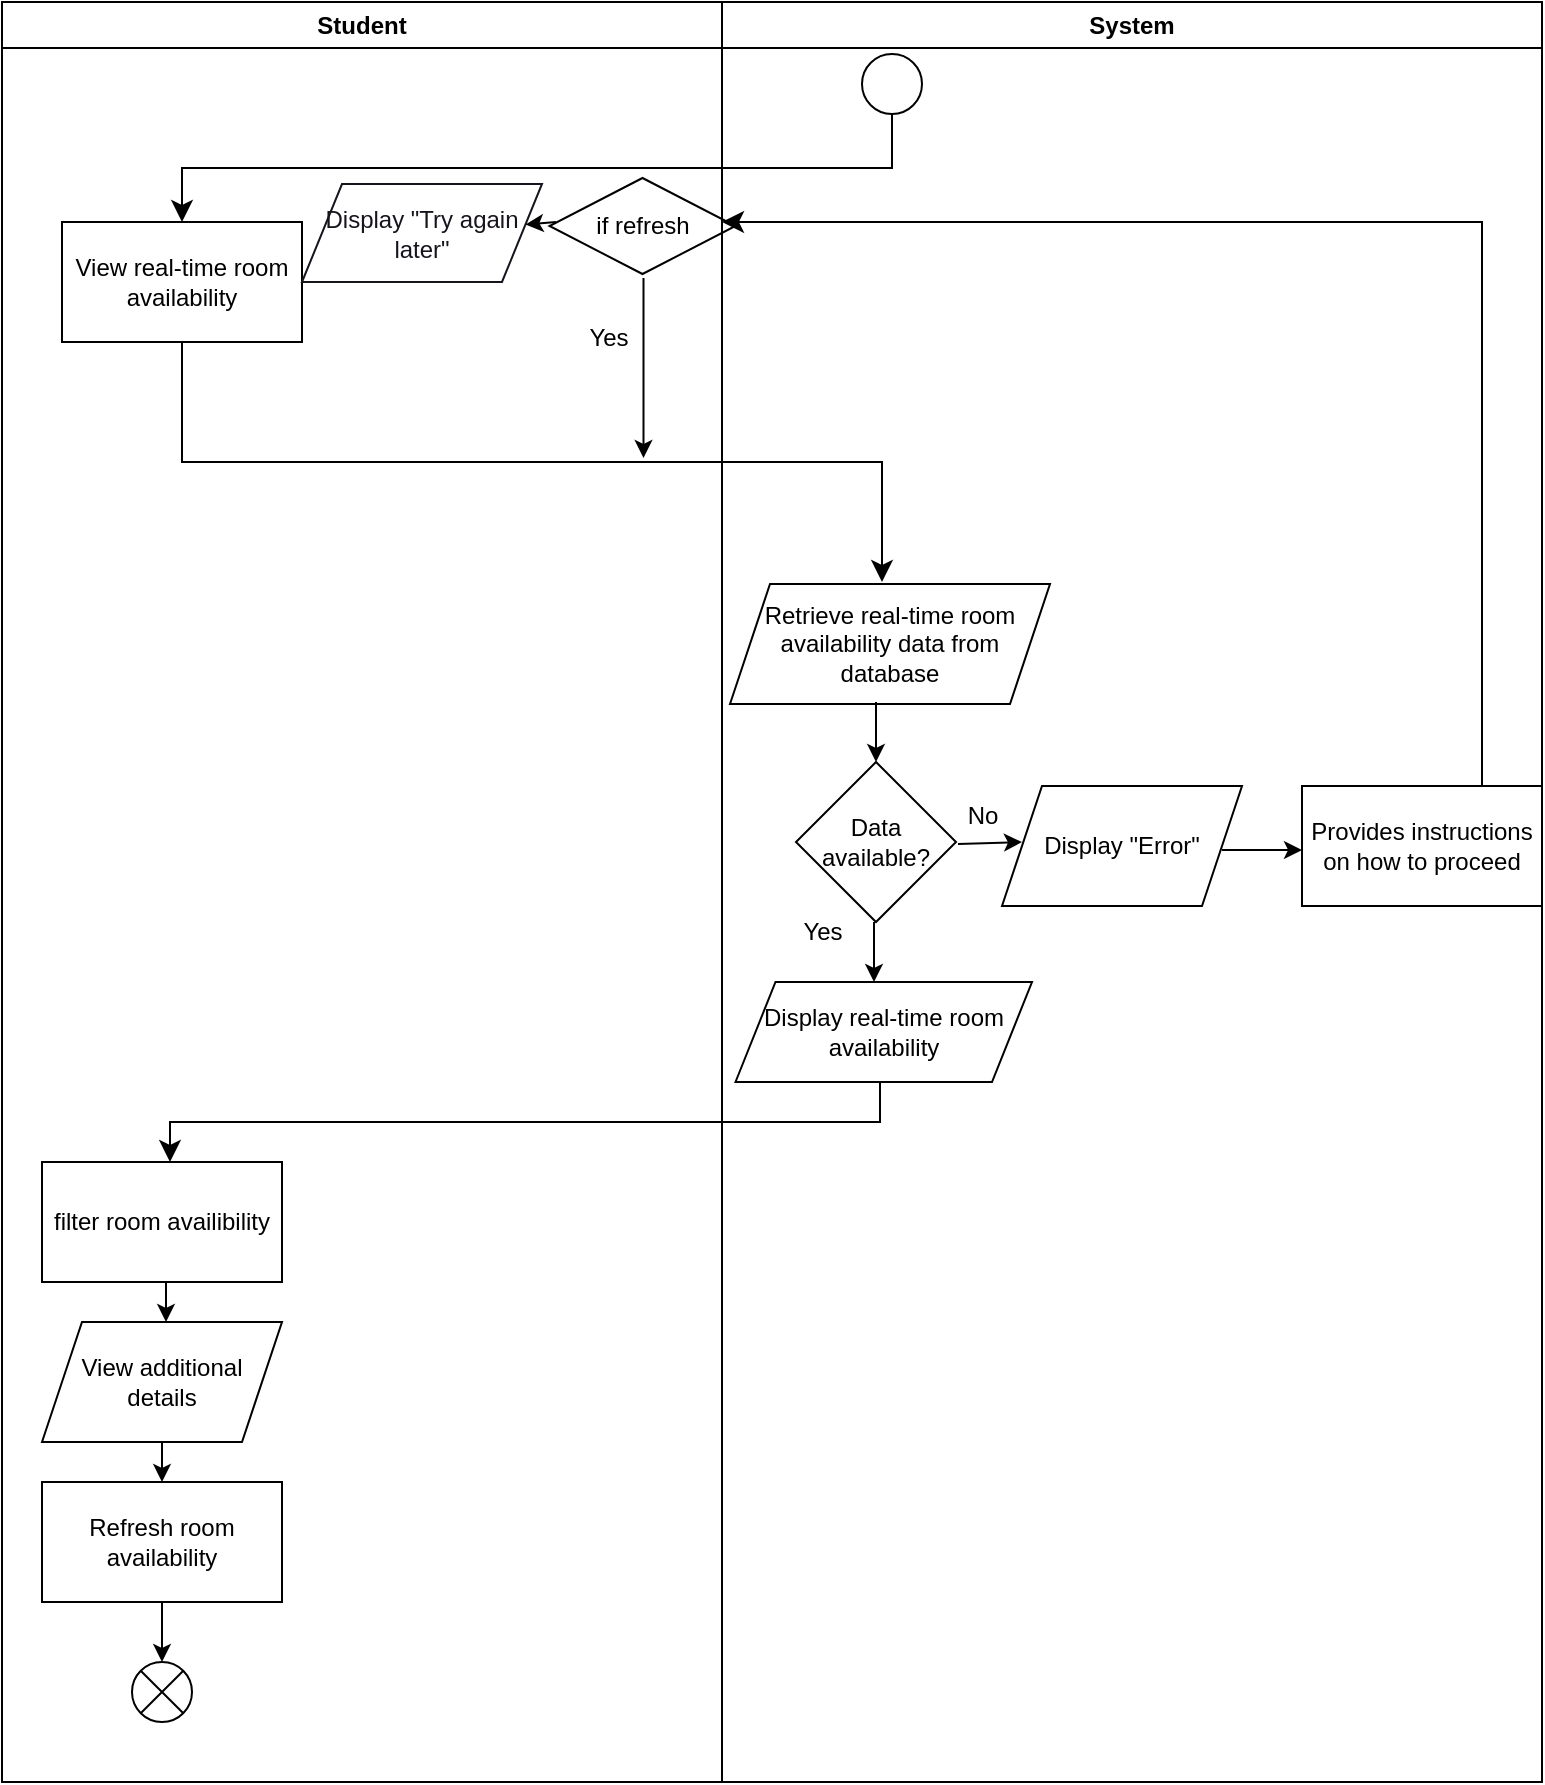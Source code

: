 <mxfile>
    <diagram id="zLIVDv8IwRrsxqDlCKAp" name="Page-1">
        <mxGraphModel dx="1590" dy="1847" grid="1" gridSize="10" guides="1" tooltips="1" connect="1" arrows="1" fold="1" page="1" pageScale="1" pageWidth="850" pageHeight="1100" math="0" shadow="0">
            <root>
                <mxCell id="0"/>
                <mxCell id="1" parent="0"/>
                <mxCell id="2" value="" style="edgeStyle=elbowEdgeStyle;elbow=vertical;endArrow=classic;html=1;curved=0;rounded=0;endSize=8;startSize=8;entryX=0.5;entryY=0;entryDx=0;entryDy=0;" parent="1" target="3" edge="1">
                    <mxGeometry width="50" height="50" relative="1" as="geometry">
                        <mxPoint x="515" y="46" as="sourcePoint"/>
                        <mxPoint x="160" y="90" as="targetPoint"/>
                    </mxGeometry>
                </mxCell>
                <mxCell id="3" value="View real-time room availability" style="rounded=0;whiteSpace=wrap;html=1;" parent="1" vertex="1">
                    <mxGeometry x="100" y="100" width="120" height="60" as="geometry"/>
                </mxCell>
                <mxCell id="6" value="" style="edgeStyle=elbowEdgeStyle;elbow=vertical;endArrow=classic;html=1;curved=0;rounded=0;endSize=8;startSize=8;exitX=0.5;exitY=1;exitDx=0;exitDy=0;" parent="1" source="3" edge="1">
                    <mxGeometry width="50" height="50" relative="1" as="geometry">
                        <mxPoint x="160" y="240" as="sourcePoint"/>
                        <mxPoint x="510" y="280" as="targetPoint"/>
                    </mxGeometry>
                </mxCell>
                <mxCell id="7" value="Retrieve real-time room availability data from database" style="shape=parallelogram;perimeter=parallelogramPerimeter;whiteSpace=wrap;html=1;fixedSize=1;" parent="1" vertex="1">
                    <mxGeometry x="434" y="281" width="160" height="60" as="geometry"/>
                </mxCell>
                <mxCell id="8" value="" style="endArrow=classic;html=1;" parent="1" edge="1">
                    <mxGeometry width="50" height="50" relative="1" as="geometry">
                        <mxPoint x="507" y="340" as="sourcePoint"/>
                        <mxPoint x="507" y="370" as="targetPoint"/>
                    </mxGeometry>
                </mxCell>
                <mxCell id="9" value="Data available?" style="rhombus;whiteSpace=wrap;html=1;" parent="1" vertex="1">
                    <mxGeometry x="467" y="370" width="80" height="80" as="geometry"/>
                </mxCell>
                <mxCell id="10" value="" style="edgeStyle=elbowEdgeStyle;elbow=vertical;endArrow=classic;html=1;curved=0;rounded=0;endSize=8;startSize=8;" parent="1" edge="1">
                    <mxGeometry width="50" height="50" relative="1" as="geometry">
                        <mxPoint x="509" y="530" as="sourcePoint"/>
                        <mxPoint x="154" y="570" as="targetPoint"/>
                    </mxGeometry>
                </mxCell>
                <mxCell id="12" value="filter room availibility" style="rounded=0;whiteSpace=wrap;html=1;" parent="1" vertex="1">
                    <mxGeometry x="90" y="570" width="120" height="60" as="geometry"/>
                </mxCell>
                <mxCell id="13" value="" style="endArrow=classic;html=1;" parent="1" edge="1">
                    <mxGeometry width="50" height="50" relative="1" as="geometry">
                        <mxPoint x="152" y="630" as="sourcePoint"/>
                        <mxPoint x="152" y="650" as="targetPoint"/>
                    </mxGeometry>
                </mxCell>
                <mxCell id="14" value="View additional details" style="shape=parallelogram;perimeter=parallelogramPerimeter;whiteSpace=wrap;html=1;fixedSize=1;fontFamily=Helvetica;fontSize=12;fontColor=default;align=center;strokeColor=default;fillColor=default;" parent="1" vertex="1">
                    <mxGeometry x="90" y="650" width="120" height="60" as="geometry"/>
                </mxCell>
                <mxCell id="15" value="" style="endArrow=classic;html=1;" parent="1" edge="1">
                    <mxGeometry width="50" height="50" relative="1" as="geometry">
                        <mxPoint x="150" y="710" as="sourcePoint"/>
                        <mxPoint x="150" y="730" as="targetPoint"/>
                    </mxGeometry>
                </mxCell>
                <mxCell id="16" value="" style="shape=sumEllipse;perimeter=ellipsePerimeter;whiteSpace=wrap;html=1;backgroundOutline=1;" parent="1" vertex="1">
                    <mxGeometry x="135" y="820" width="30" height="30" as="geometry"/>
                </mxCell>
                <mxCell id="17" value="Yes" style="text;html=1;align=center;verticalAlign=middle;resizable=0;points=[];autosize=1;strokeColor=none;fillColor=none;" parent="1" vertex="1">
                    <mxGeometry x="460" y="440" width="40" height="30" as="geometry"/>
                </mxCell>
                <mxCell id="18" value="" style="endArrow=classic;html=1;" parent="1" edge="1">
                    <mxGeometry width="50" height="50" relative="1" as="geometry">
                        <mxPoint x="548" y="411" as="sourcePoint"/>
                        <mxPoint x="580" y="410" as="targetPoint"/>
                    </mxGeometry>
                </mxCell>
                <mxCell id="19" value="No" style="text;html=1;align=center;verticalAlign=middle;resizable=0;points=[];autosize=1;strokeColor=none;fillColor=none;" parent="1" vertex="1">
                    <mxGeometry x="540" y="382" width="40" height="30" as="geometry"/>
                </mxCell>
                <mxCell id="20" value="Display &quot;Error&quot;" style="shape=parallelogram;perimeter=parallelogramPerimeter;whiteSpace=wrap;html=1;fixedSize=1;" parent="1" vertex="1">
                    <mxGeometry x="570" y="382" width="120" height="60" as="geometry"/>
                </mxCell>
                <mxCell id="21" value="" style="endArrow=classic;html=1;" parent="1" edge="1">
                    <mxGeometry width="50" height="50" relative="1" as="geometry">
                        <mxPoint x="680" y="414" as="sourcePoint"/>
                        <mxPoint x="720" y="414" as="targetPoint"/>
                    </mxGeometry>
                </mxCell>
                <mxCell id="22" value="Provides instructions on how to proceed" style="rounded=0;whiteSpace=wrap;html=1;" parent="1" vertex="1">
                    <mxGeometry x="720" y="382" width="120" height="60" as="geometry"/>
                </mxCell>
                <mxCell id="33" value="" style="endArrow=classic;html=1;" parent="1" edge="1">
                    <mxGeometry width="50" height="50" relative="1" as="geometry">
                        <mxPoint x="506" y="450" as="sourcePoint"/>
                        <mxPoint x="506" y="480" as="targetPoint"/>
                    </mxGeometry>
                </mxCell>
                <mxCell id="34" value="Display real-time room availability" style="shape=parallelogram;perimeter=parallelogramPerimeter;whiteSpace=wrap;html=1;fixedSize=1;" parent="1" vertex="1">
                    <mxGeometry x="436.75" y="480" width="148.25" height="50" as="geometry"/>
                </mxCell>
                <mxCell id="36" value="Refresh room availability" style="rounded=0;whiteSpace=wrap;html=1;fontFamily=Helvetica;fontSize=12;fontColor=default;align=center;strokeColor=default;fillColor=default;" parent="1" vertex="1">
                    <mxGeometry x="90" y="730" width="120" height="60" as="geometry"/>
                </mxCell>
                <mxCell id="37" value="" style="endArrow=classic;html=1;" parent="1" edge="1">
                    <mxGeometry width="50" height="50" relative="1" as="geometry">
                        <mxPoint x="150" y="790" as="sourcePoint"/>
                        <mxPoint x="150" y="820" as="targetPoint"/>
                    </mxGeometry>
                </mxCell>
                <mxCell id="42" value="" style="ellipse;" parent="1" vertex="1">
                    <mxGeometry x="500" y="16" width="30" height="30" as="geometry"/>
                </mxCell>
                <mxCell id="45" value="&lt;font color=&quot;#18141d&quot;&gt;Display &quot;Try again later&quot;&lt;/font&gt;" style="shape=parallelogram;perimeter=parallelogramPerimeter;whiteSpace=wrap;html=1;fixedSize=1;fontFamily=Helvetica;fontSize=12;fontColor=rgb(240, 240, 240);align=center;strokeColor=#18141D;fillColor=#FFFFFF;" parent="1" vertex="1">
                    <mxGeometry x="220" y="81" width="120" height="49" as="geometry"/>
                </mxCell>
                <mxCell id="48" value="Student" style="swimlane;whiteSpace=wrap;html=1;" parent="1" vertex="1">
                    <mxGeometry x="70" y="-10" width="360" height="890" as="geometry"/>
                </mxCell>
                <mxCell id="24" value="if refresh" style="rhombus;whiteSpace=wrap;html=1;fontFamily=Helvetica;fontSize=12;fontColor=default;align=center;strokeColor=default;fillColor=default;" parent="48" vertex="1">
                    <mxGeometry x="273.75" y="88" width="93" height="48" as="geometry"/>
                </mxCell>
                <mxCell id="41" value="Yes" style="text;html=1;align=center;verticalAlign=middle;resizable=0;points=[];autosize=1;strokeColor=none;fillColor=none;" parent="48" vertex="1">
                    <mxGeometry x="283" y="153" width="40" height="30" as="geometry"/>
                </mxCell>
                <mxCell id="40" value="" style="endArrow=classic;html=1;" parent="48" edge="1">
                    <mxGeometry width="50" height="50" relative="1" as="geometry">
                        <mxPoint x="320.75" y="138" as="sourcePoint"/>
                        <mxPoint x="320.75" y="228" as="targetPoint"/>
                    </mxGeometry>
                </mxCell>
                <mxCell id="55" value="" style="endArrow=classic;html=1;" parent="48" target="45" edge="1">
                    <mxGeometry width="50" height="50" relative="1" as="geometry">
                        <mxPoint x="277" y="110" as="sourcePoint"/>
                        <mxPoint x="227" y="160" as="targetPoint"/>
                    </mxGeometry>
                </mxCell>
                <mxCell id="49" value="" style="edgeStyle=elbowEdgeStyle;elbow=vertical;endArrow=classic;html=1;curved=0;rounded=0;endSize=8;startSize=8;exitX=0.75;exitY=0;exitDx=0;exitDy=0;" parent="1" source="22" edge="1">
                    <mxGeometry width="50" height="50" relative="1" as="geometry">
                        <mxPoint x="800" y="300" as="sourcePoint"/>
                        <mxPoint x="430" y="100" as="targetPoint"/>
                        <Array as="points">
                            <mxPoint x="520" y="100"/>
                        </Array>
                    </mxGeometry>
                </mxCell>
                <mxCell id="54" value="System" style="swimlane;whiteSpace=wrap;html=1;" parent="1" vertex="1">
                    <mxGeometry x="430" y="-10" width="410" height="890" as="geometry"/>
                </mxCell>
            </root>
        </mxGraphModel>
    </diagram>
</mxfile>